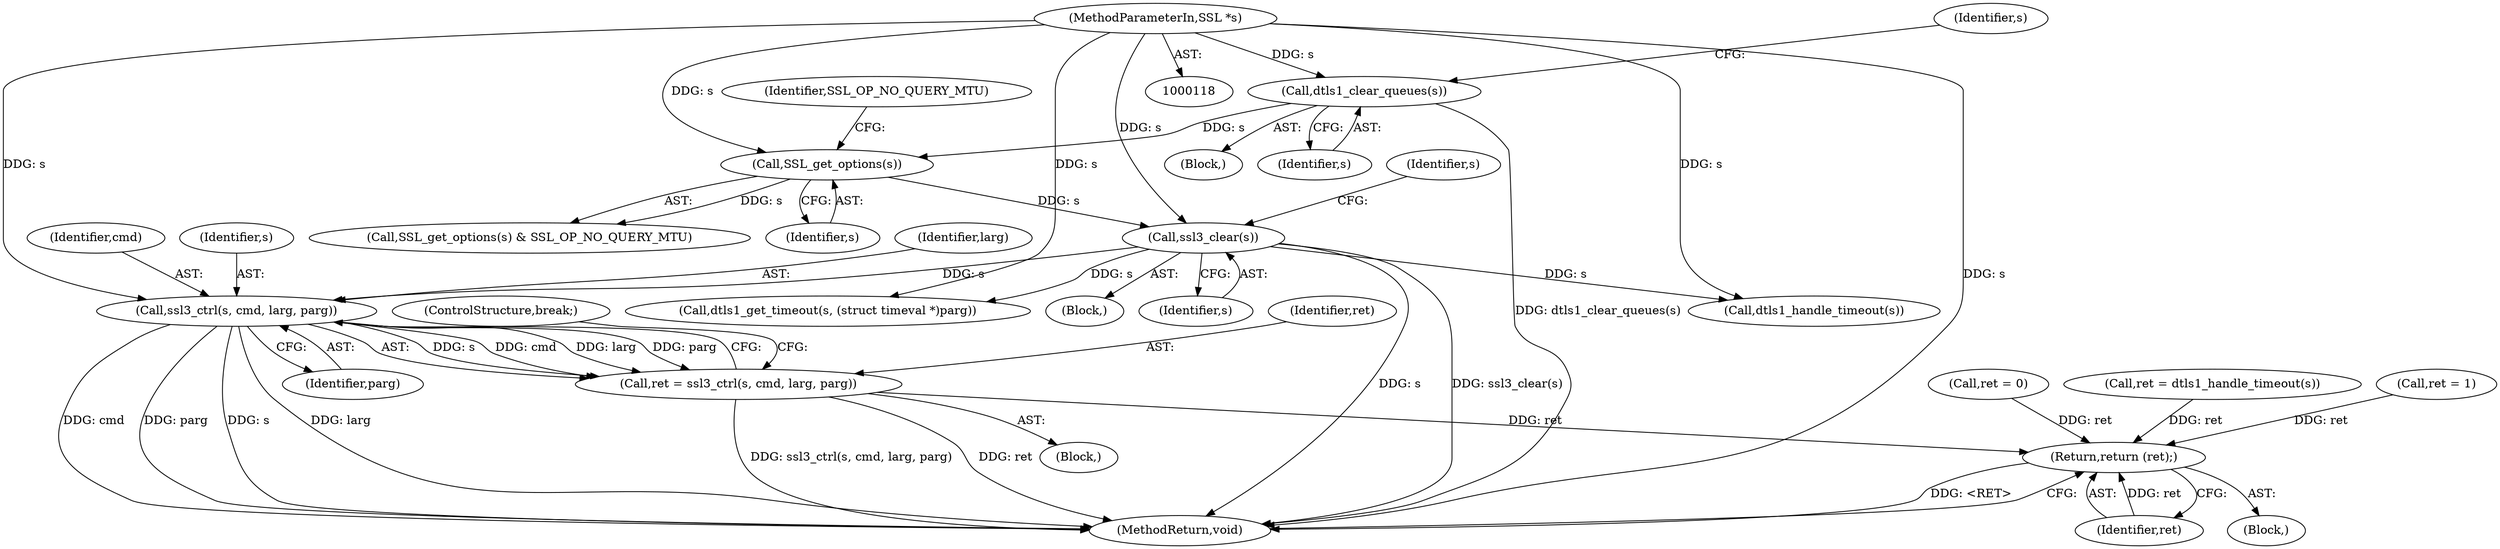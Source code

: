 digraph "0_openssl_f5c7f5dfbaf0d2f7d946d0fe86f08e6bcb36ed0d_0@pointer" {
"1000347" [label="(Call,ssl3_ctrl(s, cmd, larg, parg))"];
"1000232" [label="(Call,ssl3_clear(s))"];
"1000200" [label="(Call,SSL_get_options(s))"];
"1000169" [label="(Call,dtls1_clear_queues(s))"];
"1000119" [label="(MethodParameterIn,SSL *s)"];
"1000345" [label="(Call,ret = ssl3_ctrl(s, cmd, larg, parg))"];
"1000353" [label="(Return,return (ret);)"];
"1000119" [label="(MethodParameterIn,SSL *s)"];
"1000354" [label="(Identifier,ret)"];
"1000351" [label="(Identifier,parg)"];
"1000296" [label="(Call,ret = dtls1_handle_timeout(s))"];
"1000173" [label="(Identifier,s)"];
"1000199" [label="(Call,SSL_get_options(s) & SSL_OP_NO_QUERY_MTU)"];
"1000347" [label="(Call,ssl3_ctrl(s, cmd, larg, parg))"];
"1000284" [label="(Call,dtls1_get_timeout(s, (struct timeval *)parg))"];
"1000345" [label="(Call,ret = ssl3_ctrl(s, cmd, larg, parg))"];
"1000201" [label="(Identifier,s)"];
"1000349" [label="(Identifier,cmd)"];
"1000232" [label="(Call,ssl3_clear(s))"];
"1000238" [label="(Identifier,s)"];
"1000233" [label="(Identifier,s)"];
"1000291" [label="(Call,ret = 1)"];
"1000352" [label="(ControlStructure,break;)"];
"1000714" [label="(MethodReturn,void)"];
"1000280" [label="(Block,)"];
"1000202" [label="(Identifier,SSL_OP_NO_QUERY_MTU)"];
"1000346" [label="(Identifier,ret)"];
"1000140" [label="(Block,)"];
"1000348" [label="(Identifier,s)"];
"1000273" [label="(Block,)"];
"1000353" [label="(Return,return (ret);)"];
"1000298" [label="(Call,dtls1_handle_timeout(s))"];
"1000169" [label="(Call,dtls1_clear_queues(s))"];
"1000350" [label="(Identifier,larg)"];
"1000275" [label="(Call,ret = 0)"];
"1000200" [label="(Call,SSL_get_options(s))"];
"1000126" [label="(Block,)"];
"1000170" [label="(Identifier,s)"];
"1000347" -> "1000345"  [label="AST: "];
"1000347" -> "1000351"  [label="CFG: "];
"1000348" -> "1000347"  [label="AST: "];
"1000349" -> "1000347"  [label="AST: "];
"1000350" -> "1000347"  [label="AST: "];
"1000351" -> "1000347"  [label="AST: "];
"1000345" -> "1000347"  [label="CFG: "];
"1000347" -> "1000714"  [label="DDG: cmd"];
"1000347" -> "1000714"  [label="DDG: parg"];
"1000347" -> "1000714"  [label="DDG: s"];
"1000347" -> "1000714"  [label="DDG: larg"];
"1000347" -> "1000345"  [label="DDG: s"];
"1000347" -> "1000345"  [label="DDG: cmd"];
"1000347" -> "1000345"  [label="DDG: larg"];
"1000347" -> "1000345"  [label="DDG: parg"];
"1000232" -> "1000347"  [label="DDG: s"];
"1000119" -> "1000347"  [label="DDG: s"];
"1000232" -> "1000126"  [label="AST: "];
"1000232" -> "1000233"  [label="CFG: "];
"1000233" -> "1000232"  [label="AST: "];
"1000238" -> "1000232"  [label="CFG: "];
"1000232" -> "1000714"  [label="DDG: s"];
"1000232" -> "1000714"  [label="DDG: ssl3_clear(s)"];
"1000200" -> "1000232"  [label="DDG: s"];
"1000119" -> "1000232"  [label="DDG: s"];
"1000232" -> "1000284"  [label="DDG: s"];
"1000232" -> "1000298"  [label="DDG: s"];
"1000200" -> "1000199"  [label="AST: "];
"1000200" -> "1000201"  [label="CFG: "];
"1000201" -> "1000200"  [label="AST: "];
"1000202" -> "1000200"  [label="CFG: "];
"1000200" -> "1000199"  [label="DDG: s"];
"1000169" -> "1000200"  [label="DDG: s"];
"1000119" -> "1000200"  [label="DDG: s"];
"1000169" -> "1000140"  [label="AST: "];
"1000169" -> "1000170"  [label="CFG: "];
"1000170" -> "1000169"  [label="AST: "];
"1000173" -> "1000169"  [label="CFG: "];
"1000169" -> "1000714"  [label="DDG: dtls1_clear_queues(s)"];
"1000119" -> "1000169"  [label="DDG: s"];
"1000119" -> "1000118"  [label="AST: "];
"1000119" -> "1000714"  [label="DDG: s"];
"1000119" -> "1000284"  [label="DDG: s"];
"1000119" -> "1000298"  [label="DDG: s"];
"1000345" -> "1000280"  [label="AST: "];
"1000346" -> "1000345"  [label="AST: "];
"1000352" -> "1000345"  [label="CFG: "];
"1000345" -> "1000714"  [label="DDG: ssl3_ctrl(s, cmd, larg, parg)"];
"1000345" -> "1000714"  [label="DDG: ret"];
"1000345" -> "1000353"  [label="DDG: ret"];
"1000353" -> "1000273"  [label="AST: "];
"1000353" -> "1000354"  [label="CFG: "];
"1000354" -> "1000353"  [label="AST: "];
"1000714" -> "1000353"  [label="CFG: "];
"1000353" -> "1000714"  [label="DDG: <RET>"];
"1000354" -> "1000353"  [label="DDG: ret"];
"1000291" -> "1000353"  [label="DDG: ret"];
"1000275" -> "1000353"  [label="DDG: ret"];
"1000296" -> "1000353"  [label="DDG: ret"];
}
